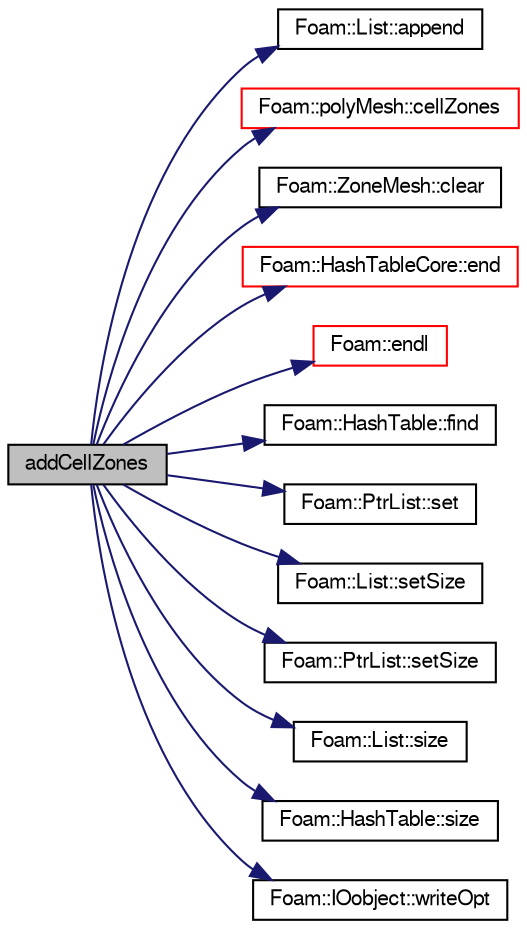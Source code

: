 digraph "addCellZones"
{
  bgcolor="transparent";
  edge [fontname="FreeSans",fontsize="10",labelfontname="FreeSans",labelfontsize="10"];
  node [fontname="FreeSans",fontsize="10",shape=record];
  rankdir="LR";
  Node4142 [label="addCellZones",height=0.2,width=0.4,color="black", fillcolor="grey75", style="filled", fontcolor="black"];
  Node4142 -> Node4143 [color="midnightblue",fontsize="10",style="solid",fontname="FreeSans"];
  Node4143 [label="Foam::List::append",height=0.2,width=0.4,color="black",URL="$a25694.html#a399dd2bf0d9a32016717dc90126f016b",tooltip="Append an element at the end of the list. "];
  Node4142 -> Node4144 [color="midnightblue",fontsize="10",style="solid",fontname="FreeSans"];
  Node4144 [label="Foam::polyMesh::cellZones",height=0.2,width=0.4,color="red",URL="$a27410.html#a935f422baa4405e3bb1d9e230b08f824",tooltip="Return cell zone mesh. "];
  Node4142 -> Node4149 [color="midnightblue",fontsize="10",style="solid",fontname="FreeSans"];
  Node4149 [label="Foam::ZoneMesh::clear",height=0.2,width=0.4,color="black",URL="$a27522.html#ac8bb3912a3ce86b15842e79d0b421204",tooltip="Clear the zones. "];
  Node4142 -> Node4150 [color="midnightblue",fontsize="10",style="solid",fontname="FreeSans"];
  Node4150 [label="Foam::HashTableCore::end",height=0.2,width=0.4,color="red",URL="$a25706.html#a540580a296c0ff351686ceb4f27b6fe6",tooltip="iteratorEnd set to beyond the end of any HashTable "];
  Node4142 -> Node4146 [color="midnightblue",fontsize="10",style="solid",fontname="FreeSans"];
  Node4146 [label="Foam::endl",height=0.2,width=0.4,color="red",URL="$a21124.html#a2db8fe02a0d3909e9351bb4275b23ce4",tooltip="Add newline and flush stream. "];
  Node4142 -> Node4158 [color="midnightblue",fontsize="10",style="solid",fontname="FreeSans"];
  Node4158 [label="Foam::HashTable::find",height=0.2,width=0.4,color="black",URL="$a25702.html#a76b2c74ebd9f33fa9f76261b027ffc11",tooltip="Find and return an iterator set at the hashedEntry. "];
  Node4142 -> Node4159 [color="midnightblue",fontsize="10",style="solid",fontname="FreeSans"];
  Node4159 [label="Foam::PtrList::set",height=0.2,width=0.4,color="black",URL="$a25914.html#a2d4fe99e7a41d6359b3c1946995622a0",tooltip="Is element set. "];
  Node4142 -> Node4160 [color="midnightblue",fontsize="10",style="solid",fontname="FreeSans"];
  Node4160 [label="Foam::List::setSize",height=0.2,width=0.4,color="black",URL="$a25694.html#aedb985ffeaf1bdbfeccc2a8730405703",tooltip="Reset size of List. "];
  Node4142 -> Node4161 [color="midnightblue",fontsize="10",style="solid",fontname="FreeSans"];
  Node4161 [label="Foam::PtrList::setSize",height=0.2,width=0.4,color="black",URL="$a25914.html#aedb985ffeaf1bdbfeccc2a8730405703",tooltip="Reset size of PtrList. If extending the PtrList, new entries are. "];
  Node4142 -> Node4162 [color="midnightblue",fontsize="10",style="solid",fontname="FreeSans"];
  Node4162 [label="Foam::List::size",height=0.2,width=0.4,color="black",URL="$a25694.html#a8a5f6fa29bd4b500caf186f60245b384",tooltip="Override size to be inconsistent with allocated storage. "];
  Node4142 -> Node4163 [color="midnightblue",fontsize="10",style="solid",fontname="FreeSans"];
  Node4163 [label="Foam::HashTable::size",height=0.2,width=0.4,color="black",URL="$a25702.html#a47b3bf30da1eb3ab8076b5fbe00e0494",tooltip="Return number of elements in table. "];
  Node4142 -> Node4164 [color="midnightblue",fontsize="10",style="solid",fontname="FreeSans"];
  Node4164 [label="Foam::IOobject::writeOpt",height=0.2,width=0.4,color="black",URL="$a26142.html#a21da18183cc0716448cbffdf5fe10b52"];
}
